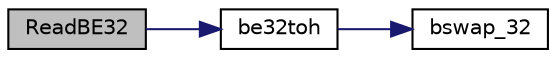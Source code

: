 digraph "ReadBE32"
{
  edge [fontname="Helvetica",fontsize="10",labelfontname="Helvetica",labelfontsize="10"];
  node [fontname="Helvetica",fontsize="10",shape=record];
  rankdir="LR";
  Node0 [label="ReadBE32",height=0.2,width=0.4,color="black", fillcolor="grey75", style="filled", fontcolor="black"];
  Node0 -> Node1 [color="midnightblue",fontsize="10",style="solid",fontname="Helvetica"];
  Node1 [label="be32toh",height=0.2,width=0.4,color="black", fillcolor="white", style="filled",URL="$d1/d84/endian_8h.html#aa36318f723228c3c8b6e086a76ef640a"];
  Node1 -> Node2 [color="midnightblue",fontsize="10",style="solid",fontname="Helvetica"];
  Node2 [label="bswap_32",height=0.2,width=0.4,color="black", fillcolor="white", style="filled",URL="$db/dc9/byteswap_8h.html#acdd5094f58e4c6e2b0176654b7f20e1c"];
}
